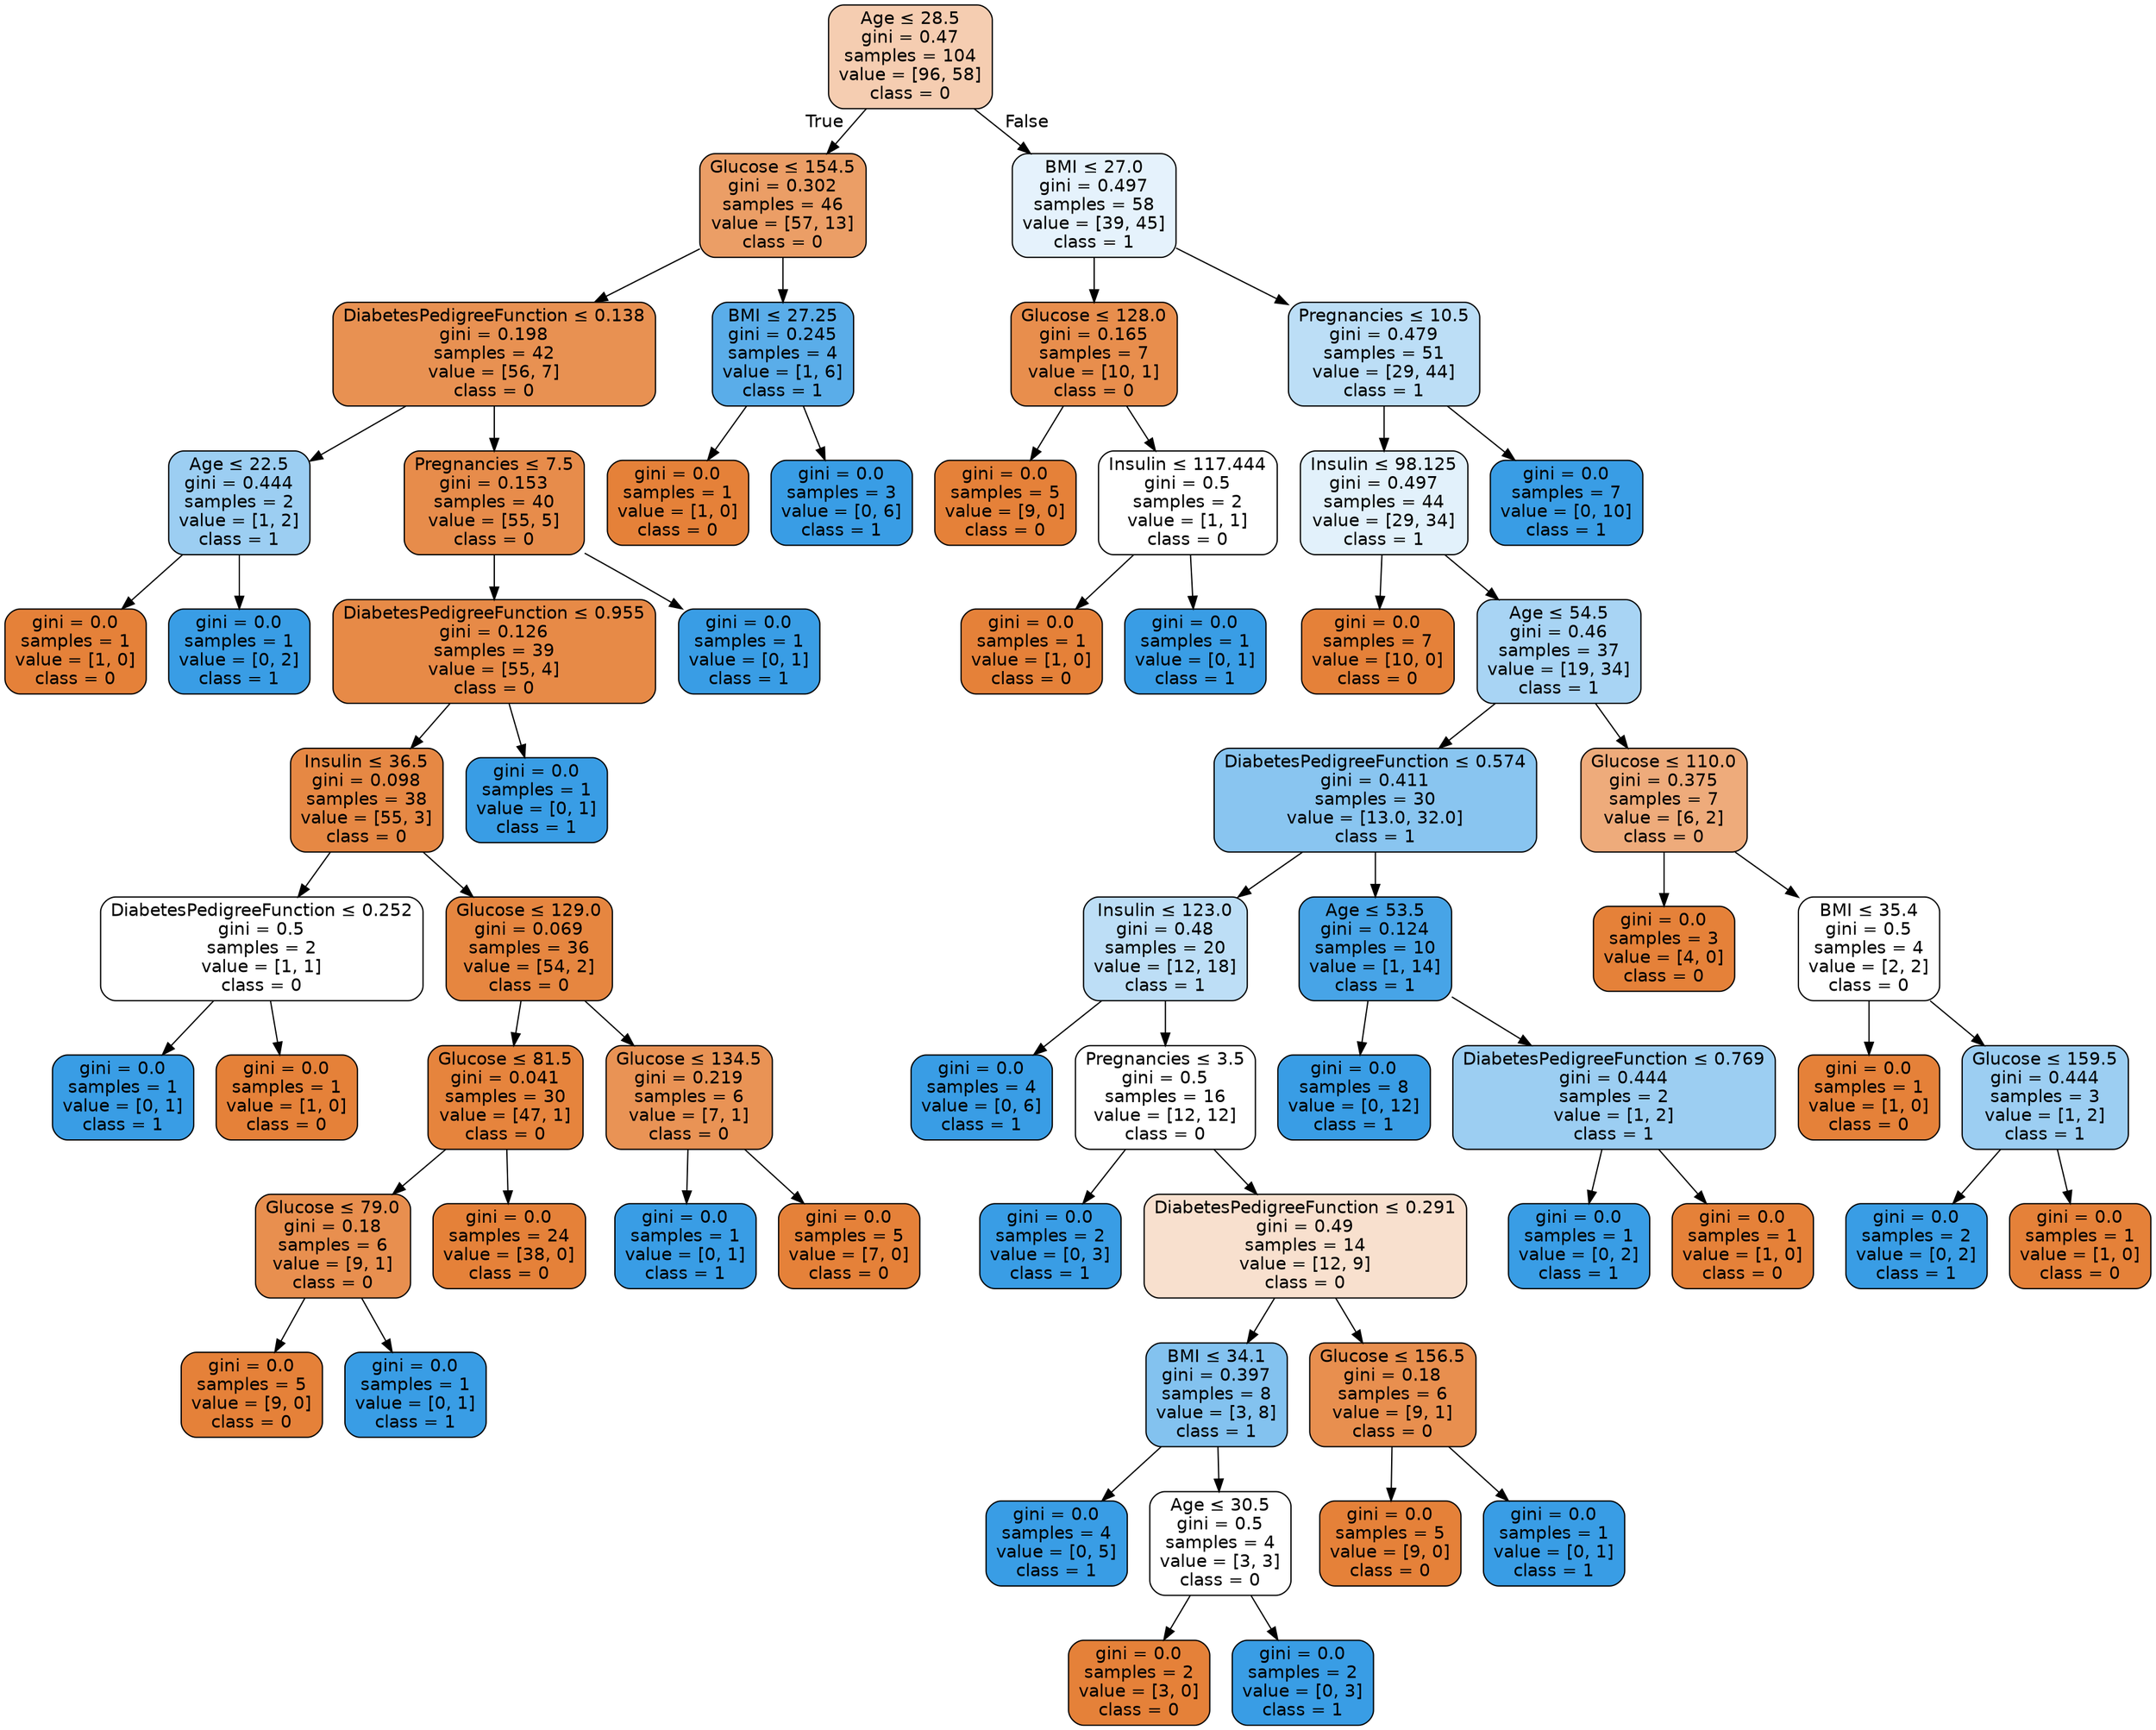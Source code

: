 digraph Tree {
node [shape=box, style="filled, rounded", color="black", fontname="helvetica"] ;
edge [fontname="helvetica"] ;
0 [label=<Age &le; 28.5<br/>gini = 0.47<br/>samples = 104<br/>value = [96, 58]<br/>class = 0>, fillcolor="#f5cdb1"] ;
1 [label=<Glucose &le; 154.5<br/>gini = 0.302<br/>samples = 46<br/>value = [57, 13]<br/>class = 0>, fillcolor="#eb9e66"] ;
0 -> 1 [labeldistance=2.5, labelangle=45, headlabel="True"] ;
2 [label=<DiabetesPedigreeFunction &le; 0.138<br/>gini = 0.198<br/>samples = 42<br/>value = [56, 7]<br/>class = 0>, fillcolor="#e89152"] ;
1 -> 2 ;
3 [label=<Age &le; 22.5<br/>gini = 0.444<br/>samples = 2<br/>value = [1, 2]<br/>class = 1>, fillcolor="#9ccef2"] ;
2 -> 3 ;
4 [label=<gini = 0.0<br/>samples = 1<br/>value = [1, 0]<br/>class = 0>, fillcolor="#e58139"] ;
3 -> 4 ;
5 [label=<gini = 0.0<br/>samples = 1<br/>value = [0, 2]<br/>class = 1>, fillcolor="#399de5"] ;
3 -> 5 ;
6 [label=<Pregnancies &le; 7.5<br/>gini = 0.153<br/>samples = 40<br/>value = [55, 5]<br/>class = 0>, fillcolor="#e78c4b"] ;
2 -> 6 ;
7 [label=<DiabetesPedigreeFunction &le; 0.955<br/>gini = 0.126<br/>samples = 39<br/>value = [55, 4]<br/>class = 0>, fillcolor="#e78a47"] ;
6 -> 7 ;
8 [label=<Insulin &le; 36.5<br/>gini = 0.098<br/>samples = 38<br/>value = [55, 3]<br/>class = 0>, fillcolor="#e68844"] ;
7 -> 8 ;
9 [label=<DiabetesPedigreeFunction &le; 0.252<br/>gini = 0.5<br/>samples = 2<br/>value = [1, 1]<br/>class = 0>, fillcolor="#ffffff"] ;
8 -> 9 ;
10 [label=<gini = 0.0<br/>samples = 1<br/>value = [0, 1]<br/>class = 1>, fillcolor="#399de5"] ;
9 -> 10 ;
11 [label=<gini = 0.0<br/>samples = 1<br/>value = [1, 0]<br/>class = 0>, fillcolor="#e58139"] ;
9 -> 11 ;
12 [label=<Glucose &le; 129.0<br/>gini = 0.069<br/>samples = 36<br/>value = [54, 2]<br/>class = 0>, fillcolor="#e68640"] ;
8 -> 12 ;
13 [label=<Glucose &le; 81.5<br/>gini = 0.041<br/>samples = 30<br/>value = [47, 1]<br/>class = 0>, fillcolor="#e6843d"] ;
12 -> 13 ;
14 [label=<Glucose &le; 79.0<br/>gini = 0.18<br/>samples = 6<br/>value = [9, 1]<br/>class = 0>, fillcolor="#e88f4f"] ;
13 -> 14 ;
15 [label=<gini = 0.0<br/>samples = 5<br/>value = [9, 0]<br/>class = 0>, fillcolor="#e58139"] ;
14 -> 15 ;
16 [label=<gini = 0.0<br/>samples = 1<br/>value = [0, 1]<br/>class = 1>, fillcolor="#399de5"] ;
14 -> 16 ;
17 [label=<gini = 0.0<br/>samples = 24<br/>value = [38, 0]<br/>class = 0>, fillcolor="#e58139"] ;
13 -> 17 ;
18 [label=<Glucose &le; 134.5<br/>gini = 0.219<br/>samples = 6<br/>value = [7, 1]<br/>class = 0>, fillcolor="#e99355"] ;
12 -> 18 ;
19 [label=<gini = 0.0<br/>samples = 1<br/>value = [0, 1]<br/>class = 1>, fillcolor="#399de5"] ;
18 -> 19 ;
20 [label=<gini = 0.0<br/>samples = 5<br/>value = [7, 0]<br/>class = 0>, fillcolor="#e58139"] ;
18 -> 20 ;
21 [label=<gini = 0.0<br/>samples = 1<br/>value = [0, 1]<br/>class = 1>, fillcolor="#399de5"] ;
7 -> 21 ;
22 [label=<gini = 0.0<br/>samples = 1<br/>value = [0, 1]<br/>class = 1>, fillcolor="#399de5"] ;
6 -> 22 ;
23 [label=<BMI &le; 27.25<br/>gini = 0.245<br/>samples = 4<br/>value = [1, 6]<br/>class = 1>, fillcolor="#5aade9"] ;
1 -> 23 ;
24 [label=<gini = 0.0<br/>samples = 1<br/>value = [1, 0]<br/>class = 0>, fillcolor="#e58139"] ;
23 -> 24 ;
25 [label=<gini = 0.0<br/>samples = 3<br/>value = [0, 6]<br/>class = 1>, fillcolor="#399de5"] ;
23 -> 25 ;
26 [label=<BMI &le; 27.0<br/>gini = 0.497<br/>samples = 58<br/>value = [39, 45]<br/>class = 1>, fillcolor="#e5f2fc"] ;
0 -> 26 [labeldistance=2.5, labelangle=-45, headlabel="False"] ;
27 [label=<Glucose &le; 128.0<br/>gini = 0.165<br/>samples = 7<br/>value = [10, 1]<br/>class = 0>, fillcolor="#e88e4d"] ;
26 -> 27 ;
28 [label=<gini = 0.0<br/>samples = 5<br/>value = [9, 0]<br/>class = 0>, fillcolor="#e58139"] ;
27 -> 28 ;
29 [label=<Insulin &le; 117.444<br/>gini = 0.5<br/>samples = 2<br/>value = [1, 1]<br/>class = 0>, fillcolor="#ffffff"] ;
27 -> 29 ;
30 [label=<gini = 0.0<br/>samples = 1<br/>value = [1, 0]<br/>class = 0>, fillcolor="#e58139"] ;
29 -> 30 ;
31 [label=<gini = 0.0<br/>samples = 1<br/>value = [0, 1]<br/>class = 1>, fillcolor="#399de5"] ;
29 -> 31 ;
32 [label=<Pregnancies &le; 10.5<br/>gini = 0.479<br/>samples = 51<br/>value = [29, 44]<br/>class = 1>, fillcolor="#bcdef6"] ;
26 -> 32 ;
33 [label=<Insulin &le; 98.125<br/>gini = 0.497<br/>samples = 44<br/>value = [29, 34]<br/>class = 1>, fillcolor="#e2f1fb"] ;
32 -> 33 ;
34 [label=<gini = 0.0<br/>samples = 7<br/>value = [10, 0]<br/>class = 0>, fillcolor="#e58139"] ;
33 -> 34 ;
35 [label=<Age &le; 54.5<br/>gini = 0.46<br/>samples = 37<br/>value = [19, 34]<br/>class = 1>, fillcolor="#a8d4f4"] ;
33 -> 35 ;
36 [label=<DiabetesPedigreeFunction &le; 0.574<br/>gini = 0.411<br/>samples = 30<br/>value = [13.0, 32.0]<br/>class = 1>, fillcolor="#89c5f0"] ;
35 -> 36 ;
37 [label=<Insulin &le; 123.0<br/>gini = 0.48<br/>samples = 20<br/>value = [12, 18]<br/>class = 1>, fillcolor="#bddef6"] ;
36 -> 37 ;
38 [label=<gini = 0.0<br/>samples = 4<br/>value = [0, 6]<br/>class = 1>, fillcolor="#399de5"] ;
37 -> 38 ;
39 [label=<Pregnancies &le; 3.5<br/>gini = 0.5<br/>samples = 16<br/>value = [12, 12]<br/>class = 0>, fillcolor="#ffffff"] ;
37 -> 39 ;
40 [label=<gini = 0.0<br/>samples = 2<br/>value = [0, 3]<br/>class = 1>, fillcolor="#399de5"] ;
39 -> 40 ;
41 [label=<DiabetesPedigreeFunction &le; 0.291<br/>gini = 0.49<br/>samples = 14<br/>value = [12, 9]<br/>class = 0>, fillcolor="#f8e0ce"] ;
39 -> 41 ;
42 [label=<BMI &le; 34.1<br/>gini = 0.397<br/>samples = 8<br/>value = [3, 8]<br/>class = 1>, fillcolor="#83c2ef"] ;
41 -> 42 ;
43 [label=<gini = 0.0<br/>samples = 4<br/>value = [0, 5]<br/>class = 1>, fillcolor="#399de5"] ;
42 -> 43 ;
44 [label=<Age &le; 30.5<br/>gini = 0.5<br/>samples = 4<br/>value = [3, 3]<br/>class = 0>, fillcolor="#ffffff"] ;
42 -> 44 ;
45 [label=<gini = 0.0<br/>samples = 2<br/>value = [3, 0]<br/>class = 0>, fillcolor="#e58139"] ;
44 -> 45 ;
46 [label=<gini = 0.0<br/>samples = 2<br/>value = [0, 3]<br/>class = 1>, fillcolor="#399de5"] ;
44 -> 46 ;
47 [label=<Glucose &le; 156.5<br/>gini = 0.18<br/>samples = 6<br/>value = [9, 1]<br/>class = 0>, fillcolor="#e88f4f"] ;
41 -> 47 ;
48 [label=<gini = 0.0<br/>samples = 5<br/>value = [9, 0]<br/>class = 0>, fillcolor="#e58139"] ;
47 -> 48 ;
49 [label=<gini = 0.0<br/>samples = 1<br/>value = [0, 1]<br/>class = 1>, fillcolor="#399de5"] ;
47 -> 49 ;
50 [label=<Age &le; 53.5<br/>gini = 0.124<br/>samples = 10<br/>value = [1, 14]<br/>class = 1>, fillcolor="#47a4e7"] ;
36 -> 50 ;
51 [label=<gini = 0.0<br/>samples = 8<br/>value = [0, 12]<br/>class = 1>, fillcolor="#399de5"] ;
50 -> 51 ;
52 [label=<DiabetesPedigreeFunction &le; 0.769<br/>gini = 0.444<br/>samples = 2<br/>value = [1, 2]<br/>class = 1>, fillcolor="#9ccef2"] ;
50 -> 52 ;
53 [label=<gini = 0.0<br/>samples = 1<br/>value = [0, 2]<br/>class = 1>, fillcolor="#399de5"] ;
52 -> 53 ;
54 [label=<gini = 0.0<br/>samples = 1<br/>value = [1, 0]<br/>class = 0>, fillcolor="#e58139"] ;
52 -> 54 ;
55 [label=<Glucose &le; 110.0<br/>gini = 0.375<br/>samples = 7<br/>value = [6, 2]<br/>class = 0>, fillcolor="#eeab7b"] ;
35 -> 55 ;
56 [label=<gini = 0.0<br/>samples = 3<br/>value = [4, 0]<br/>class = 0>, fillcolor="#e58139"] ;
55 -> 56 ;
57 [label=<BMI &le; 35.4<br/>gini = 0.5<br/>samples = 4<br/>value = [2, 2]<br/>class = 0>, fillcolor="#ffffff"] ;
55 -> 57 ;
58 [label=<gini = 0.0<br/>samples = 1<br/>value = [1, 0]<br/>class = 0>, fillcolor="#e58139"] ;
57 -> 58 ;
59 [label=<Glucose &le; 159.5<br/>gini = 0.444<br/>samples = 3<br/>value = [1, 2]<br/>class = 1>, fillcolor="#9ccef2"] ;
57 -> 59 ;
60 [label=<gini = 0.0<br/>samples = 2<br/>value = [0, 2]<br/>class = 1>, fillcolor="#399de5"] ;
59 -> 60 ;
61 [label=<gini = 0.0<br/>samples = 1<br/>value = [1, 0]<br/>class = 0>, fillcolor="#e58139"] ;
59 -> 61 ;
62 [label=<gini = 0.0<br/>samples = 7<br/>value = [0, 10]<br/>class = 1>, fillcolor="#399de5"] ;
32 -> 62 ;
}